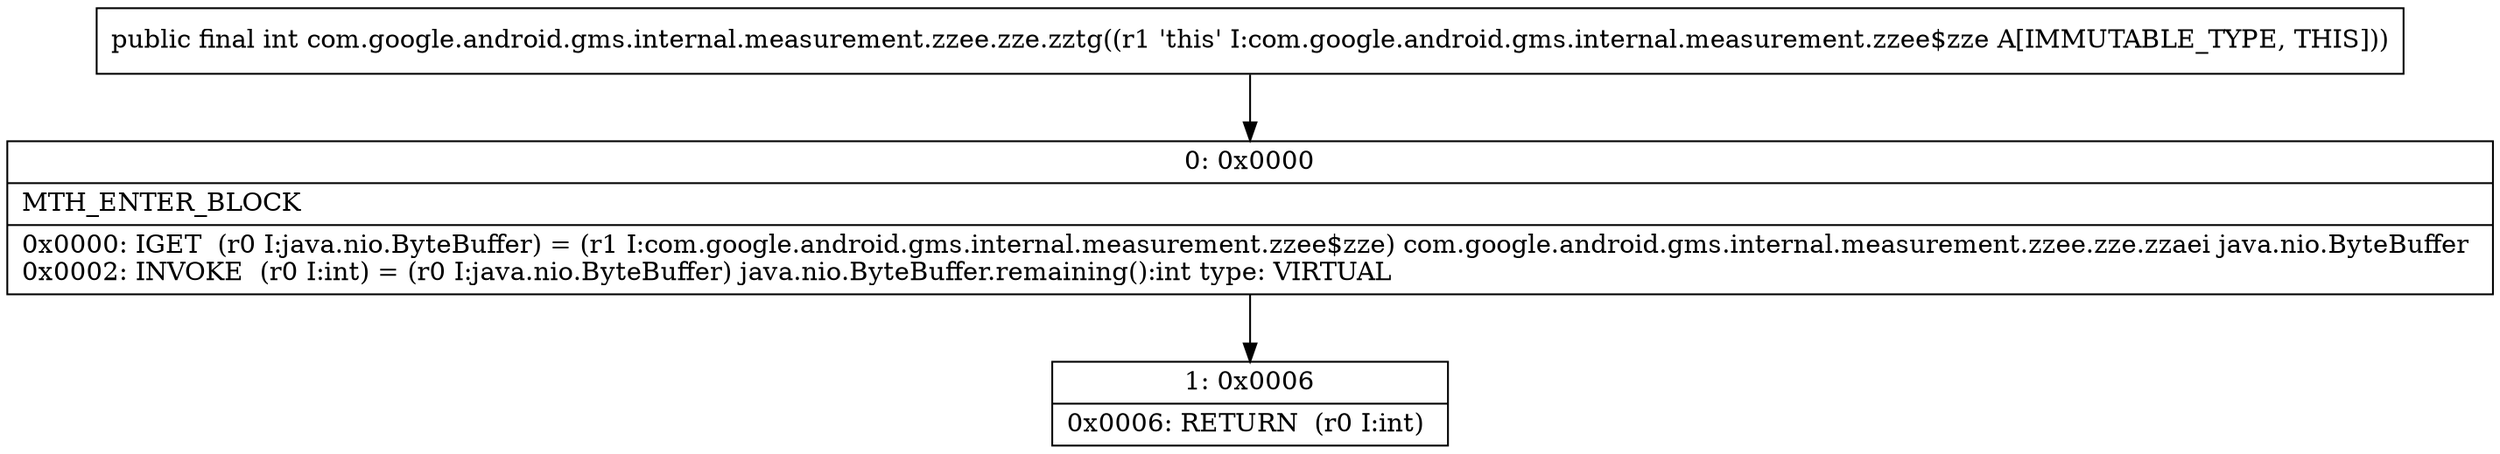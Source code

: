 digraph "CFG forcom.google.android.gms.internal.measurement.zzee.zze.zztg()I" {
Node_0 [shape=record,label="{0\:\ 0x0000|MTH_ENTER_BLOCK\l|0x0000: IGET  (r0 I:java.nio.ByteBuffer) = (r1 I:com.google.android.gms.internal.measurement.zzee$zze) com.google.android.gms.internal.measurement.zzee.zze.zzaei java.nio.ByteBuffer \l0x0002: INVOKE  (r0 I:int) = (r0 I:java.nio.ByteBuffer) java.nio.ByteBuffer.remaining():int type: VIRTUAL \l}"];
Node_1 [shape=record,label="{1\:\ 0x0006|0x0006: RETURN  (r0 I:int) \l}"];
MethodNode[shape=record,label="{public final int com.google.android.gms.internal.measurement.zzee.zze.zztg((r1 'this' I:com.google.android.gms.internal.measurement.zzee$zze A[IMMUTABLE_TYPE, THIS])) }"];
MethodNode -> Node_0;
Node_0 -> Node_1;
}

